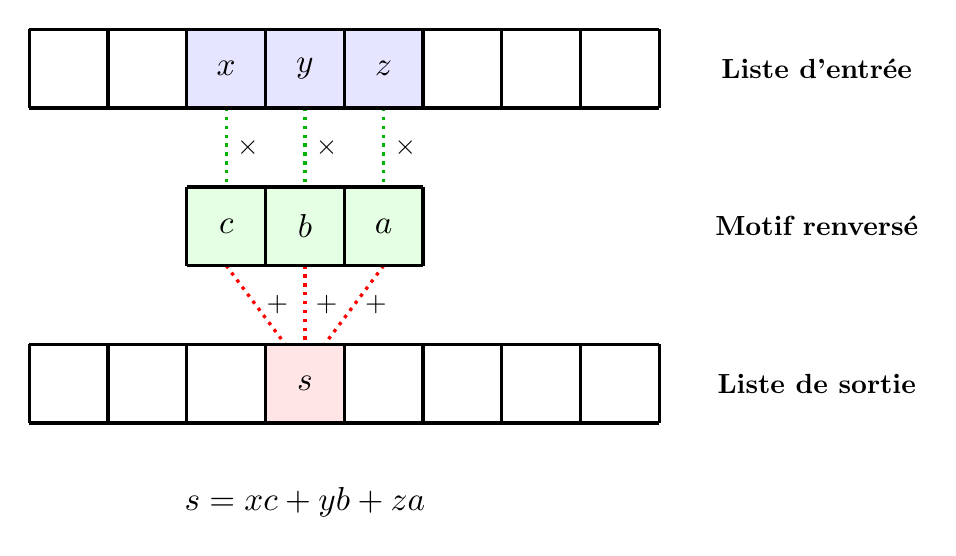 \begin{tikzpicture}

\begin{scope}


\draw [very thick, dotted, green!70!black] (2.5,0) -- ++(0,-1) node[midway,right,black]{$\times$};
\draw [very thick, dotted, green!70!black] (3.5,0) -- ++(0,-1) node[midway,right,black]{$\times$};
\draw [very thick, dotted, green!70!black] (4.5,0) -- ++(0,-1) node[midway,right,black]{$\times$};

\draw [very thick, dotted, red] (2.5,-2) -- ++(0.75,-1) node[midway,right,black]{$+$};
\draw [very thick, dotted, red] (3.5,-2) -- ++(0,-1) node[midway,right,black]{$+$};
\draw [very thick, dotted, red] (4.5,-2) -- ++(-0.75,-1) node[midway,right,black]{$+$};


\fill[blue!10!white] (2,0) rectangle ++(1,1);
\fill[blue!10!white] (3,0) rectangle ++(1,1);
\fill[blue!10!white] (4,0) rectangle ++(1,1);
\draw[very thick]  (0,0) grid ++(8,1);
\node at (10,0.5) {\bf Liste d'entrée};

\node[scale=1.2] at (2.5,0.5) {$x$};
\node[scale=1.2] at (3.5,0.5) {$y$};
\node[scale=1.2] at (4.5,0.5) {$z$};

\end{scope}

\begin{scope}[yshift=-2cm]
\fill[green!10!white] (2,0) rectangle ++(1,1);
\fill[green!10!white] (3,0) rectangle ++(1,1);
\fill[green!10!white] (4,0) rectangle ++(1,1);
\draw[very thick]  (2,0) grid ++(3,1);
\node[scale=1.2] at (2.5,0.5) {$c$};
\node[scale=1.2] at (3.5,0.5) {$b$};
\node[scale=1.2] at (4.5,0.5) {$a$};

\node at (10,0.5) {\bf Motif renversé};
\end{scope}

\begin{scope}[yshift=-4cm]
\fill[red!10!white] (3,0) rectangle ++(1,1);
\draw[very thick]  (0,0) grid ++(8,1);
\node at (10,0.5) {\bf Liste de sortie};
\node[scale=1.2] at (3.5,0.5) {$s$};
\end{scope}

% \node[scale=3] at (-1,-1) {$\star\star$};
% \node[scale=3] at (-1,-4+0.4) {$=$};

\node[scale=1.2] at (3.5,-5) {$s=xc+yb+za$};
\end{tikzpicture}